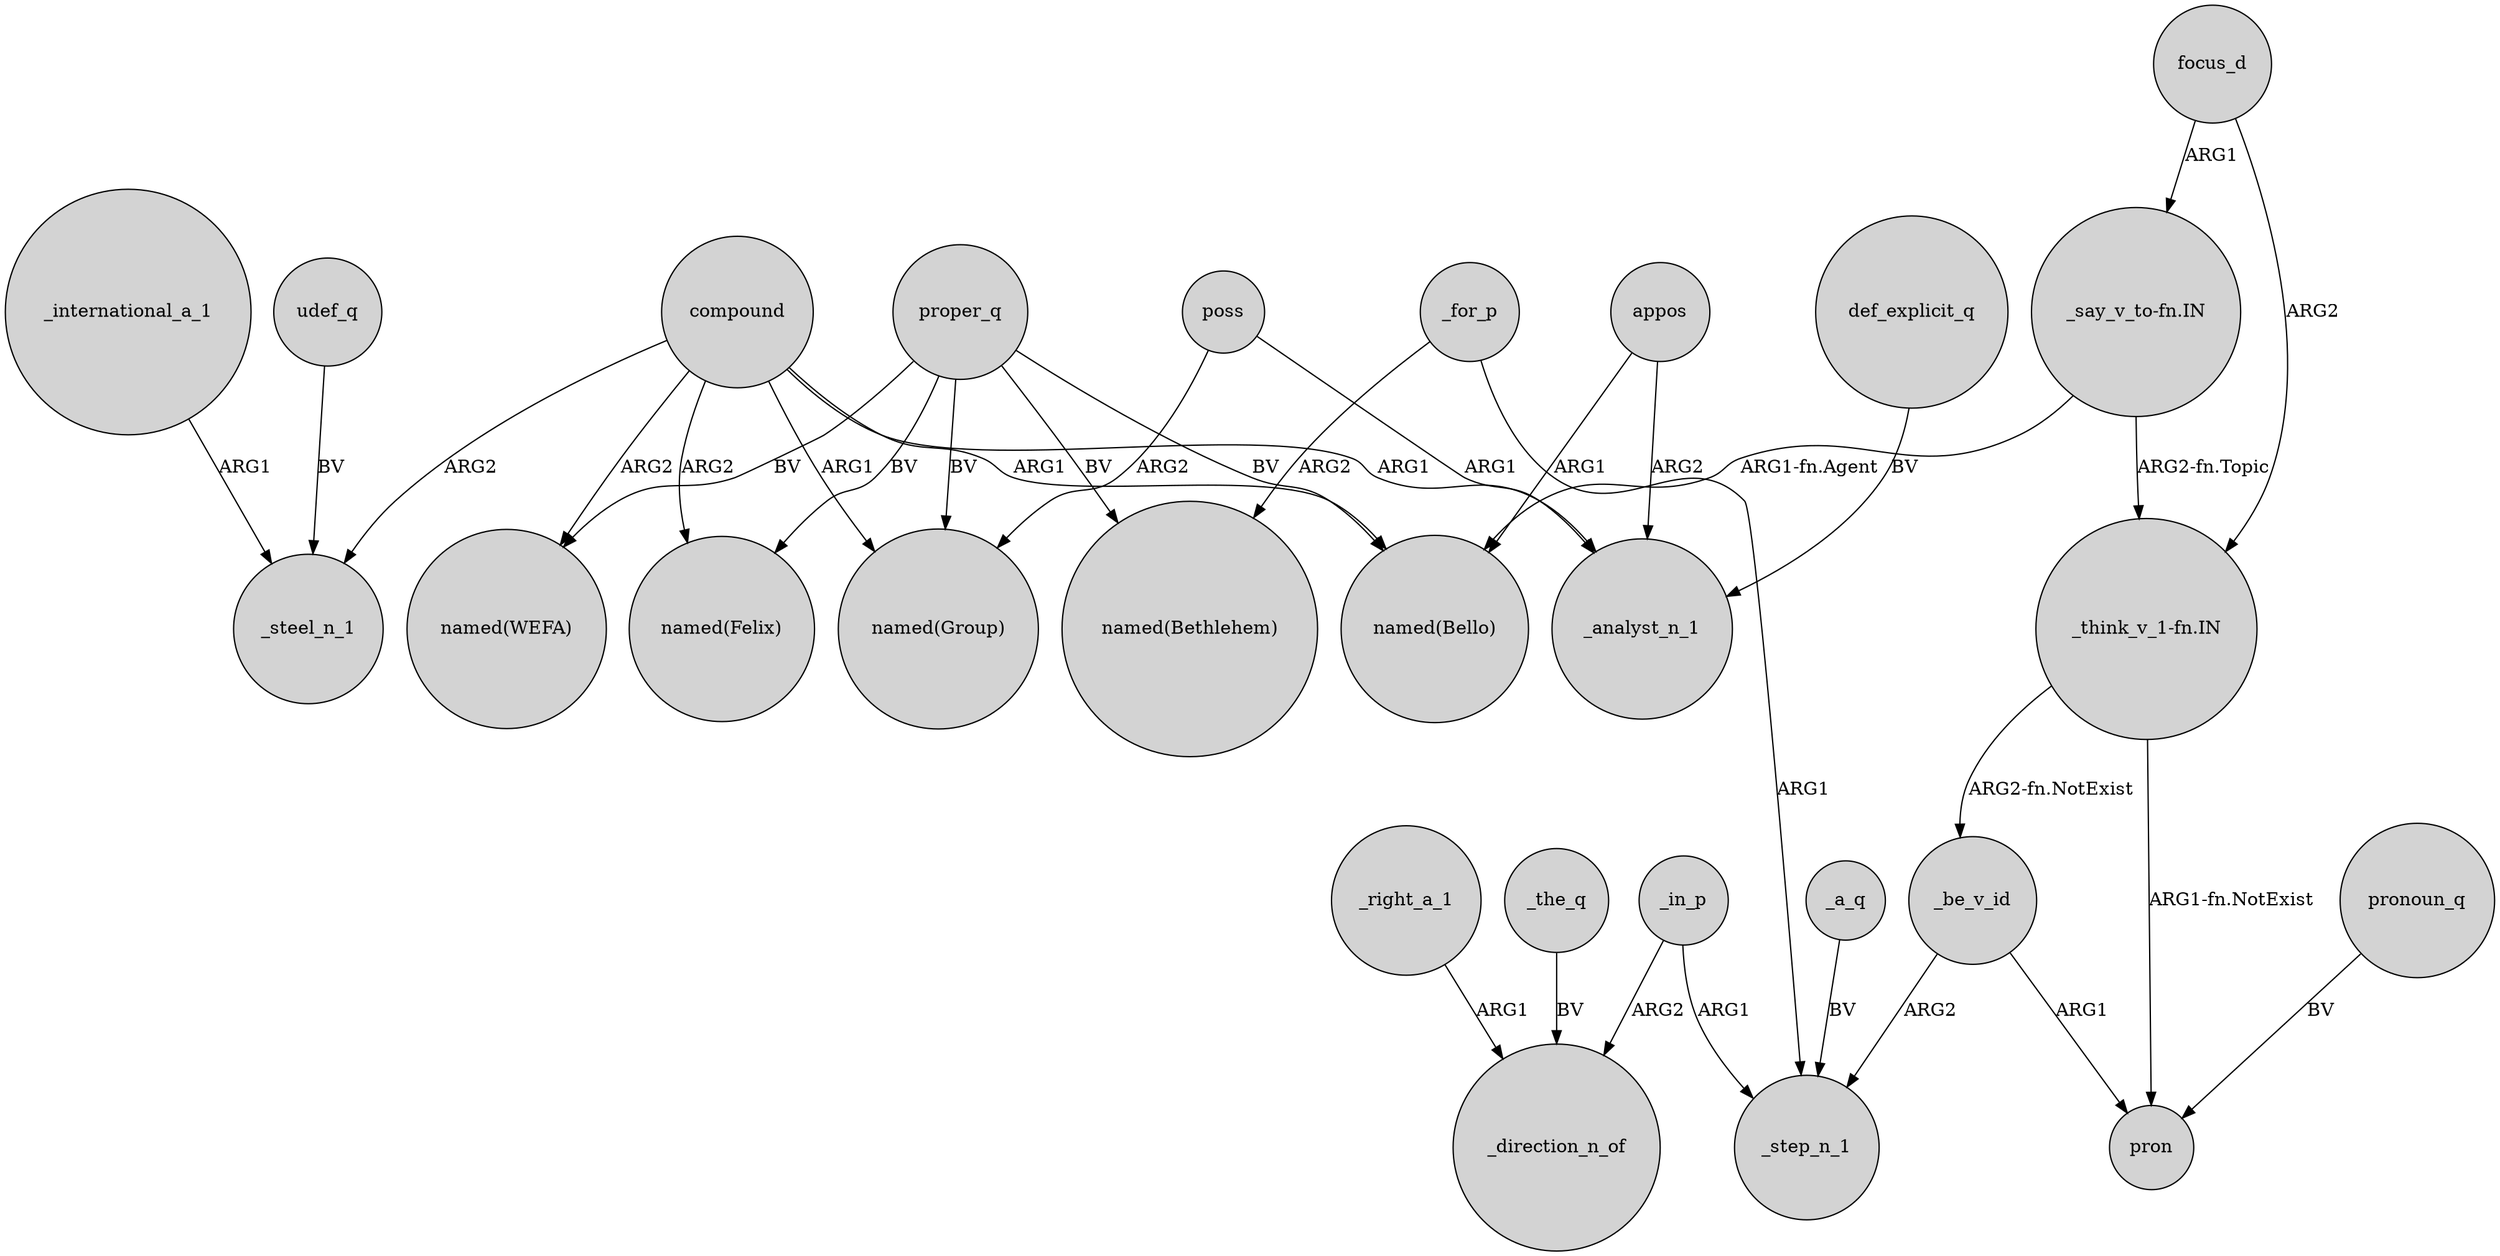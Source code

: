digraph {
	node [shape=circle style=filled]
	_international_a_1 -> _steel_n_1 [label=ARG1]
	proper_q -> "named(WEFA)" [label=BV]
	compound -> "named(Bello)" [label=ARG1]
	focus_d -> "_think_v_1-fn.IN" [label=ARG2]
	compound -> "named(Felix)" [label=ARG2]
	def_explicit_q -> _analyst_n_1 [label=BV]
	"_think_v_1-fn.IN" -> pron [label="ARG1-fn.NotExist"]
	_in_p -> _direction_n_of [label=ARG2]
	"_say_v_to-fn.IN" -> "named(Bello)" [label="ARG1-fn.Agent"]
	"_think_v_1-fn.IN" -> _be_v_id [label="ARG2-fn.NotExist"]
	"_say_v_to-fn.IN" -> "_think_v_1-fn.IN" [label="ARG2-fn.Topic"]
	udef_q -> _steel_n_1 [label=BV]
	_be_v_id -> pron [label=ARG1]
	_be_v_id -> _step_n_1 [label=ARG2]
	compound -> "named(WEFA)" [label=ARG2]
	compound -> "named(Group)" [label=ARG1]
	_a_q -> _step_n_1 [label=BV]
	pronoun_q -> pron [label=BV]
	appos -> _analyst_n_1 [label=ARG2]
	appos -> "named(Bello)" [label=ARG1]
	_right_a_1 -> _direction_n_of [label=ARG1]
	proper_q -> "named(Bethlehem)" [label=BV]
	_the_q -> _direction_n_of [label=BV]
	proper_q -> "named(Felix)" [label=BV]
	_for_p -> _step_n_1 [label=ARG1]
	poss -> "named(Group)" [label=ARG2]
	_for_p -> "named(Bethlehem)" [label=ARG2]
	proper_q -> "named(Group)" [label=BV]
	_in_p -> _step_n_1 [label=ARG1]
	proper_q -> "named(Bello)" [label=BV]
	poss -> _analyst_n_1 [label=ARG1]
	focus_d -> "_say_v_to-fn.IN" [label=ARG1]
	compound -> _steel_n_1 [label=ARG2]
	compound -> _analyst_n_1 [label=ARG1]
}
